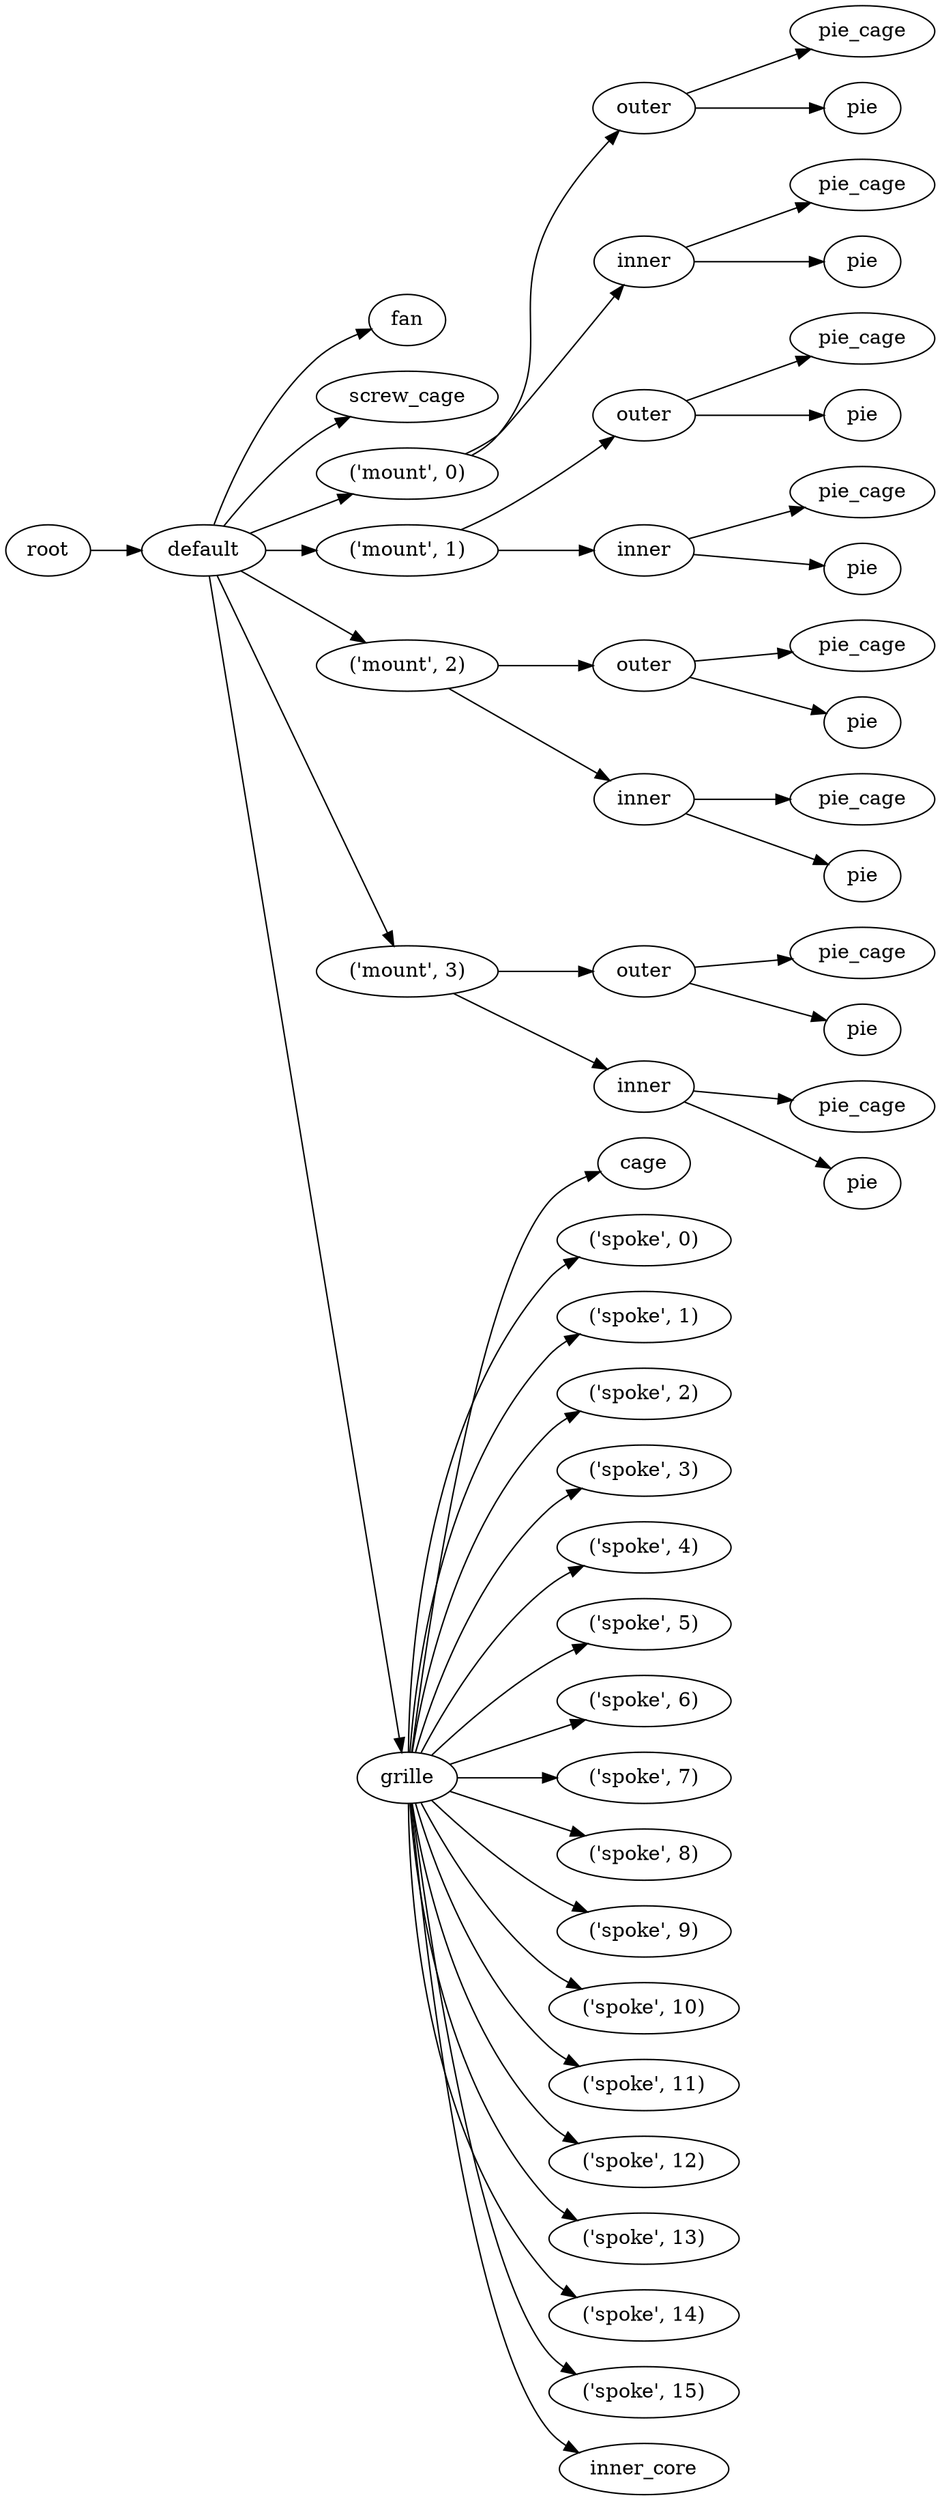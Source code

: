 digraph default {
	graph [rankdir=LR]
	root_1 [label=root href="javascript:s=&quot;\(\)\nNone&quot;; console.log(s); alert(s);"]
	default_2 [label=default href="javascript:s=&quot;\(&#x27;default&#x27;,\)\nFanVent&quot;; console.log(s); alert(s);" tooltip=FanVent]
	fan_3 [label=fan href="javascript:s=&quot;\(&#x27;default&#x27;,\ &#x27;fan&#x27;\)\nBox&quot;; console.log(s); alert(s);" tooltip=Box]
	screw_cage_4 [label=screw_cage href="javascript:s=&quot;\(&#x27;default&#x27;,\ &#x27;screw_cage&#x27;\)\nBox&quot;; console.log(s); alert(s);" tooltip=Box]
	mount_5 [label="\('mount',\ 0\)" href="javascript:s=&quot;\(&#x27;default&#x27;,\ \(&#x27;mount&#x27;,\ 0\)\)\nPipe&quot;; console.log(s); alert(s);" tooltip=Pipe]
	outer_6 [label=outer href="javascript:s=&quot;\(&#x27;default&#x27;,\ \(&#x27;mount&#x27;,\ 0\),\ &#x27;outer&#x27;\)\nPie&quot;; console.log(s); alert(s);" tooltip=Pie]
	pie_cage_7 [label=pie_cage href="javascript:s=&quot;\(&#x27;default&#x27;,\ \(&#x27;mount&#x27;,\ 0\),\ &#x27;outer&#x27;,\ &#x27;pie_cage&#x27;\)\nCylinder&quot;; console.log(s); alert(s);" tooltip=Cylinder]
	pie_8 [label=pie href="javascript:s=&quot;\(&#x27;default&#x27;,\ \(&#x27;mount&#x27;,\ 0\),\ &#x27;outer&#x27;,\ &#x27;pie&#x27;\)\nRotateExtrude&quot;; console.log(s); alert(s);" tooltip=RotateExtrude]
	inner_9 [label=inner href="javascript:s=&quot;\(&#x27;default&#x27;,\ \(&#x27;mount&#x27;,\ 0\),\ &#x27;inner&#x27;\)\nPie&quot;; console.log(s); alert(s);" tooltip=Pie]
	pie_cage_10 [label=pie_cage href="javascript:s=&quot;\(&#x27;default&#x27;,\ \(&#x27;mount&#x27;,\ 0\),\ &#x27;inner&#x27;,\ &#x27;pie_cage&#x27;\)\nCylinder&quot;; console.log(s); alert(s);" tooltip=Cylinder]
	pie_11 [label=pie href="javascript:s=&quot;\(&#x27;default&#x27;,\ \(&#x27;mount&#x27;,\ 0\),\ &#x27;inner&#x27;,\ &#x27;pie&#x27;\)\nRotateExtrude&quot;; console.log(s); alert(s);" tooltip=RotateExtrude]
	mount_12 [label="\('mount',\ 1\)" href="javascript:s=&quot;\(&#x27;default&#x27;,\ \(&#x27;mount&#x27;,\ 1\)\)\nPipe&quot;; console.log(s); alert(s);" tooltip=Pipe]
	outer_13 [label=outer href="javascript:s=&quot;\(&#x27;default&#x27;,\ \(&#x27;mount&#x27;,\ 1\),\ &#x27;outer&#x27;\)\nPie&quot;; console.log(s); alert(s);" tooltip=Pie]
	pie_cage_14 [label=pie_cage href="javascript:s=&quot;\(&#x27;default&#x27;,\ \(&#x27;mount&#x27;,\ 1\),\ &#x27;outer&#x27;,\ &#x27;pie_cage&#x27;\)\nCylinder&quot;; console.log(s); alert(s);" tooltip=Cylinder]
	pie_15 [label=pie href="javascript:s=&quot;\(&#x27;default&#x27;,\ \(&#x27;mount&#x27;,\ 1\),\ &#x27;outer&#x27;,\ &#x27;pie&#x27;\)\nRotateExtrude&quot;; console.log(s); alert(s);" tooltip=RotateExtrude]
	inner_16 [label=inner href="javascript:s=&quot;\(&#x27;default&#x27;,\ \(&#x27;mount&#x27;,\ 1\),\ &#x27;inner&#x27;\)\nPie&quot;; console.log(s); alert(s);" tooltip=Pie]
	pie_cage_17 [label=pie_cage href="javascript:s=&quot;\(&#x27;default&#x27;,\ \(&#x27;mount&#x27;,\ 1\),\ &#x27;inner&#x27;,\ &#x27;pie_cage&#x27;\)\nCylinder&quot;; console.log(s); alert(s);" tooltip=Cylinder]
	pie_18 [label=pie href="javascript:s=&quot;\(&#x27;default&#x27;,\ \(&#x27;mount&#x27;,\ 1\),\ &#x27;inner&#x27;,\ &#x27;pie&#x27;\)\nRotateExtrude&quot;; console.log(s); alert(s);" tooltip=RotateExtrude]
	mount_19 [label="\('mount',\ 2\)" href="javascript:s=&quot;\(&#x27;default&#x27;,\ \(&#x27;mount&#x27;,\ 2\)\)\nPipe&quot;; console.log(s); alert(s);" tooltip=Pipe]
	outer_20 [label=outer href="javascript:s=&quot;\(&#x27;default&#x27;,\ \(&#x27;mount&#x27;,\ 2\),\ &#x27;outer&#x27;\)\nPie&quot;; console.log(s); alert(s);" tooltip=Pie]
	pie_cage_21 [label=pie_cage href="javascript:s=&quot;\(&#x27;default&#x27;,\ \(&#x27;mount&#x27;,\ 2\),\ &#x27;outer&#x27;,\ &#x27;pie_cage&#x27;\)\nCylinder&quot;; console.log(s); alert(s);" tooltip=Cylinder]
	pie_22 [label=pie href="javascript:s=&quot;\(&#x27;default&#x27;,\ \(&#x27;mount&#x27;,\ 2\),\ &#x27;outer&#x27;,\ &#x27;pie&#x27;\)\nRotateExtrude&quot;; console.log(s); alert(s);" tooltip=RotateExtrude]
	inner_23 [label=inner href="javascript:s=&quot;\(&#x27;default&#x27;,\ \(&#x27;mount&#x27;,\ 2\),\ &#x27;inner&#x27;\)\nPie&quot;; console.log(s); alert(s);" tooltip=Pie]
	pie_cage_24 [label=pie_cage href="javascript:s=&quot;\(&#x27;default&#x27;,\ \(&#x27;mount&#x27;,\ 2\),\ &#x27;inner&#x27;,\ &#x27;pie_cage&#x27;\)\nCylinder&quot;; console.log(s); alert(s);" tooltip=Cylinder]
	pie_25 [label=pie href="javascript:s=&quot;\(&#x27;default&#x27;,\ \(&#x27;mount&#x27;,\ 2\),\ &#x27;inner&#x27;,\ &#x27;pie&#x27;\)\nRotateExtrude&quot;; console.log(s); alert(s);" tooltip=RotateExtrude]
	mount_26 [label="\('mount',\ 3\)" href="javascript:s=&quot;\(&#x27;default&#x27;,\ \(&#x27;mount&#x27;,\ 3\)\)\nPipe&quot;; console.log(s); alert(s);" tooltip=Pipe]
	outer_27 [label=outer href="javascript:s=&quot;\(&#x27;default&#x27;,\ \(&#x27;mount&#x27;,\ 3\),\ &#x27;outer&#x27;\)\nPie&quot;; console.log(s); alert(s);" tooltip=Pie]
	pie_cage_28 [label=pie_cage href="javascript:s=&quot;\(&#x27;default&#x27;,\ \(&#x27;mount&#x27;,\ 3\),\ &#x27;outer&#x27;,\ &#x27;pie_cage&#x27;\)\nCylinder&quot;; console.log(s); alert(s);" tooltip=Cylinder]
	pie_29 [label=pie href="javascript:s=&quot;\(&#x27;default&#x27;,\ \(&#x27;mount&#x27;,\ 3\),\ &#x27;outer&#x27;,\ &#x27;pie&#x27;\)\nRotateExtrude&quot;; console.log(s); alert(s);" tooltip=RotateExtrude]
	inner_30 [label=inner href="javascript:s=&quot;\(&#x27;default&#x27;,\ \(&#x27;mount&#x27;,\ 3\),\ &#x27;inner&#x27;\)\nPie&quot;; console.log(s); alert(s);" tooltip=Pie]
	pie_cage_31 [label=pie_cage href="javascript:s=&quot;\(&#x27;default&#x27;,\ \(&#x27;mount&#x27;,\ 3\),\ &#x27;inner&#x27;,\ &#x27;pie_cage&#x27;\)\nCylinder&quot;; console.log(s); alert(s);" tooltip=Cylinder]
	pie_32 [label=pie href="javascript:s=&quot;\(&#x27;default&#x27;,\ \(&#x27;mount&#x27;,\ 3\),\ &#x27;inner&#x27;,\ &#x27;pie&#x27;\)\nRotateExtrude&quot;; console.log(s); alert(s);" tooltip=RotateExtrude]
	grille_33 [label=grille href="javascript:s=&quot;\(&#x27;default&#x27;,\ &#x27;grille&#x27;\)\nCurlySpokes&quot;; console.log(s); alert(s);" tooltip=CurlySpokes]
	cage_34 [label=cage href="javascript:s=&quot;\(&#x27;default&#x27;,\ &#x27;grille&#x27;,\ &#x27;cage&#x27;\)\nCylinder&quot;; console.log(s); alert(s);" tooltip=Cylinder]
	spoke_35 [label="\('spoke',\ 0\)" href="javascript:s=&quot;\(&#x27;default&#x27;,\ &#x27;grille&#x27;,\ \(&#x27;spoke&#x27;,\ 0\)\)\nLinearExtrude&quot;; console.log(s); alert(s);" tooltip=LinearExtrude]
	spoke_36 [label="\('spoke',\ 1\)" href="javascript:s=&quot;\(&#x27;default&#x27;,\ &#x27;grille&#x27;,\ \(&#x27;spoke&#x27;,\ 1\)\)\nLinearExtrude&quot;; console.log(s); alert(s);" tooltip=LinearExtrude]
	spoke_37 [label="\('spoke',\ 2\)" href="javascript:s=&quot;\(&#x27;default&#x27;,\ &#x27;grille&#x27;,\ \(&#x27;spoke&#x27;,\ 2\)\)\nLinearExtrude&quot;; console.log(s); alert(s);" tooltip=LinearExtrude]
	spoke_38 [label="\('spoke',\ 3\)" href="javascript:s=&quot;\(&#x27;default&#x27;,\ &#x27;grille&#x27;,\ \(&#x27;spoke&#x27;,\ 3\)\)\nLinearExtrude&quot;; console.log(s); alert(s);" tooltip=LinearExtrude]
	spoke_39 [label="\('spoke',\ 4\)" href="javascript:s=&quot;\(&#x27;default&#x27;,\ &#x27;grille&#x27;,\ \(&#x27;spoke&#x27;,\ 4\)\)\nLinearExtrude&quot;; console.log(s); alert(s);" tooltip=LinearExtrude]
	spoke_40 [label="\('spoke',\ 5\)" href="javascript:s=&quot;\(&#x27;default&#x27;,\ &#x27;grille&#x27;,\ \(&#x27;spoke&#x27;,\ 5\)\)\nLinearExtrude&quot;; console.log(s); alert(s);" tooltip=LinearExtrude]
	spoke_41 [label="\('spoke',\ 6\)" href="javascript:s=&quot;\(&#x27;default&#x27;,\ &#x27;grille&#x27;,\ \(&#x27;spoke&#x27;,\ 6\)\)\nLinearExtrude&quot;; console.log(s); alert(s);" tooltip=LinearExtrude]
	spoke_42 [label="\('spoke',\ 7\)" href="javascript:s=&quot;\(&#x27;default&#x27;,\ &#x27;grille&#x27;,\ \(&#x27;spoke&#x27;,\ 7\)\)\nLinearExtrude&quot;; console.log(s); alert(s);" tooltip=LinearExtrude]
	spoke_43 [label="\('spoke',\ 8\)" href="javascript:s=&quot;\(&#x27;default&#x27;,\ &#x27;grille&#x27;,\ \(&#x27;spoke&#x27;,\ 8\)\)\nLinearExtrude&quot;; console.log(s); alert(s);" tooltip=LinearExtrude]
	spoke_44 [label="\('spoke',\ 9\)" href="javascript:s=&quot;\(&#x27;default&#x27;,\ &#x27;grille&#x27;,\ \(&#x27;spoke&#x27;,\ 9\)\)\nLinearExtrude&quot;; console.log(s); alert(s);" tooltip=LinearExtrude]
	spoke_45 [label="\('spoke',\ 10\)" href="javascript:s=&quot;\(&#x27;default&#x27;,\ &#x27;grille&#x27;,\ \(&#x27;spoke&#x27;,\ 10\)\)\nLinearExtrude&quot;; console.log(s); alert(s);" tooltip=LinearExtrude]
	spoke_46 [label="\('spoke',\ 11\)" href="javascript:s=&quot;\(&#x27;default&#x27;,\ &#x27;grille&#x27;,\ \(&#x27;spoke&#x27;,\ 11\)\)\nLinearExtrude&quot;; console.log(s); alert(s);" tooltip=LinearExtrude]
	spoke_47 [label="\('spoke',\ 12\)" href="javascript:s=&quot;\(&#x27;default&#x27;,\ &#x27;grille&#x27;,\ \(&#x27;spoke&#x27;,\ 12\)\)\nLinearExtrude&quot;; console.log(s); alert(s);" tooltip=LinearExtrude]
	spoke_48 [label="\('spoke',\ 13\)" href="javascript:s=&quot;\(&#x27;default&#x27;,\ &#x27;grille&#x27;,\ \(&#x27;spoke&#x27;,\ 13\)\)\nLinearExtrude&quot;; console.log(s); alert(s);" tooltip=LinearExtrude]
	spoke_49 [label="\('spoke',\ 14\)" href="javascript:s=&quot;\(&#x27;default&#x27;,\ &#x27;grille&#x27;,\ \(&#x27;spoke&#x27;,\ 14\)\)\nLinearExtrude&quot;; console.log(s); alert(s);" tooltip=LinearExtrude]
	spoke_50 [label="\('spoke',\ 15\)" href="javascript:s=&quot;\(&#x27;default&#x27;,\ &#x27;grille&#x27;,\ \(&#x27;spoke&#x27;,\ 15\)\)\nLinearExtrude&quot;; console.log(s); alert(s);" tooltip=LinearExtrude]
	inner_core_51 [label=inner_core href="javascript:s=&quot;\(&#x27;default&#x27;,\ &#x27;grille&#x27;,\ &#x27;inner_core&#x27;\)\nCylinder&quot;; console.log(s); alert(s);" tooltip=Cylinder]
	root_1 -> default_2
	default_2 -> fan_3
	default_2 -> screw_cage_4
	default_2 -> mount_5
	mount_5 -> outer_6
	outer_6 -> pie_cage_7
	outer_6 -> pie_8
	mount_5 -> inner_9
	inner_9 -> pie_cage_10
	inner_9 -> pie_11
	default_2 -> mount_12
	mount_12 -> outer_13
	outer_13 -> pie_cage_14
	outer_13 -> pie_15
	mount_12 -> inner_16
	inner_16 -> pie_cage_17
	inner_16 -> pie_18
	default_2 -> mount_19
	mount_19 -> outer_20
	outer_20 -> pie_cage_21
	outer_20 -> pie_22
	mount_19 -> inner_23
	inner_23 -> pie_cage_24
	inner_23 -> pie_25
	default_2 -> mount_26
	mount_26 -> outer_27
	outer_27 -> pie_cage_28
	outer_27 -> pie_29
	mount_26 -> inner_30
	inner_30 -> pie_cage_31
	inner_30 -> pie_32
	default_2 -> grille_33
	grille_33 -> cage_34
	grille_33 -> spoke_35
	grille_33 -> spoke_36
	grille_33 -> spoke_37
	grille_33 -> spoke_38
	grille_33 -> spoke_39
	grille_33 -> spoke_40
	grille_33 -> spoke_41
	grille_33 -> spoke_42
	grille_33 -> spoke_43
	grille_33 -> spoke_44
	grille_33 -> spoke_45
	grille_33 -> spoke_46
	grille_33 -> spoke_47
	grille_33 -> spoke_48
	grille_33 -> spoke_49
	grille_33 -> spoke_50
	grille_33 -> inner_core_51
}

